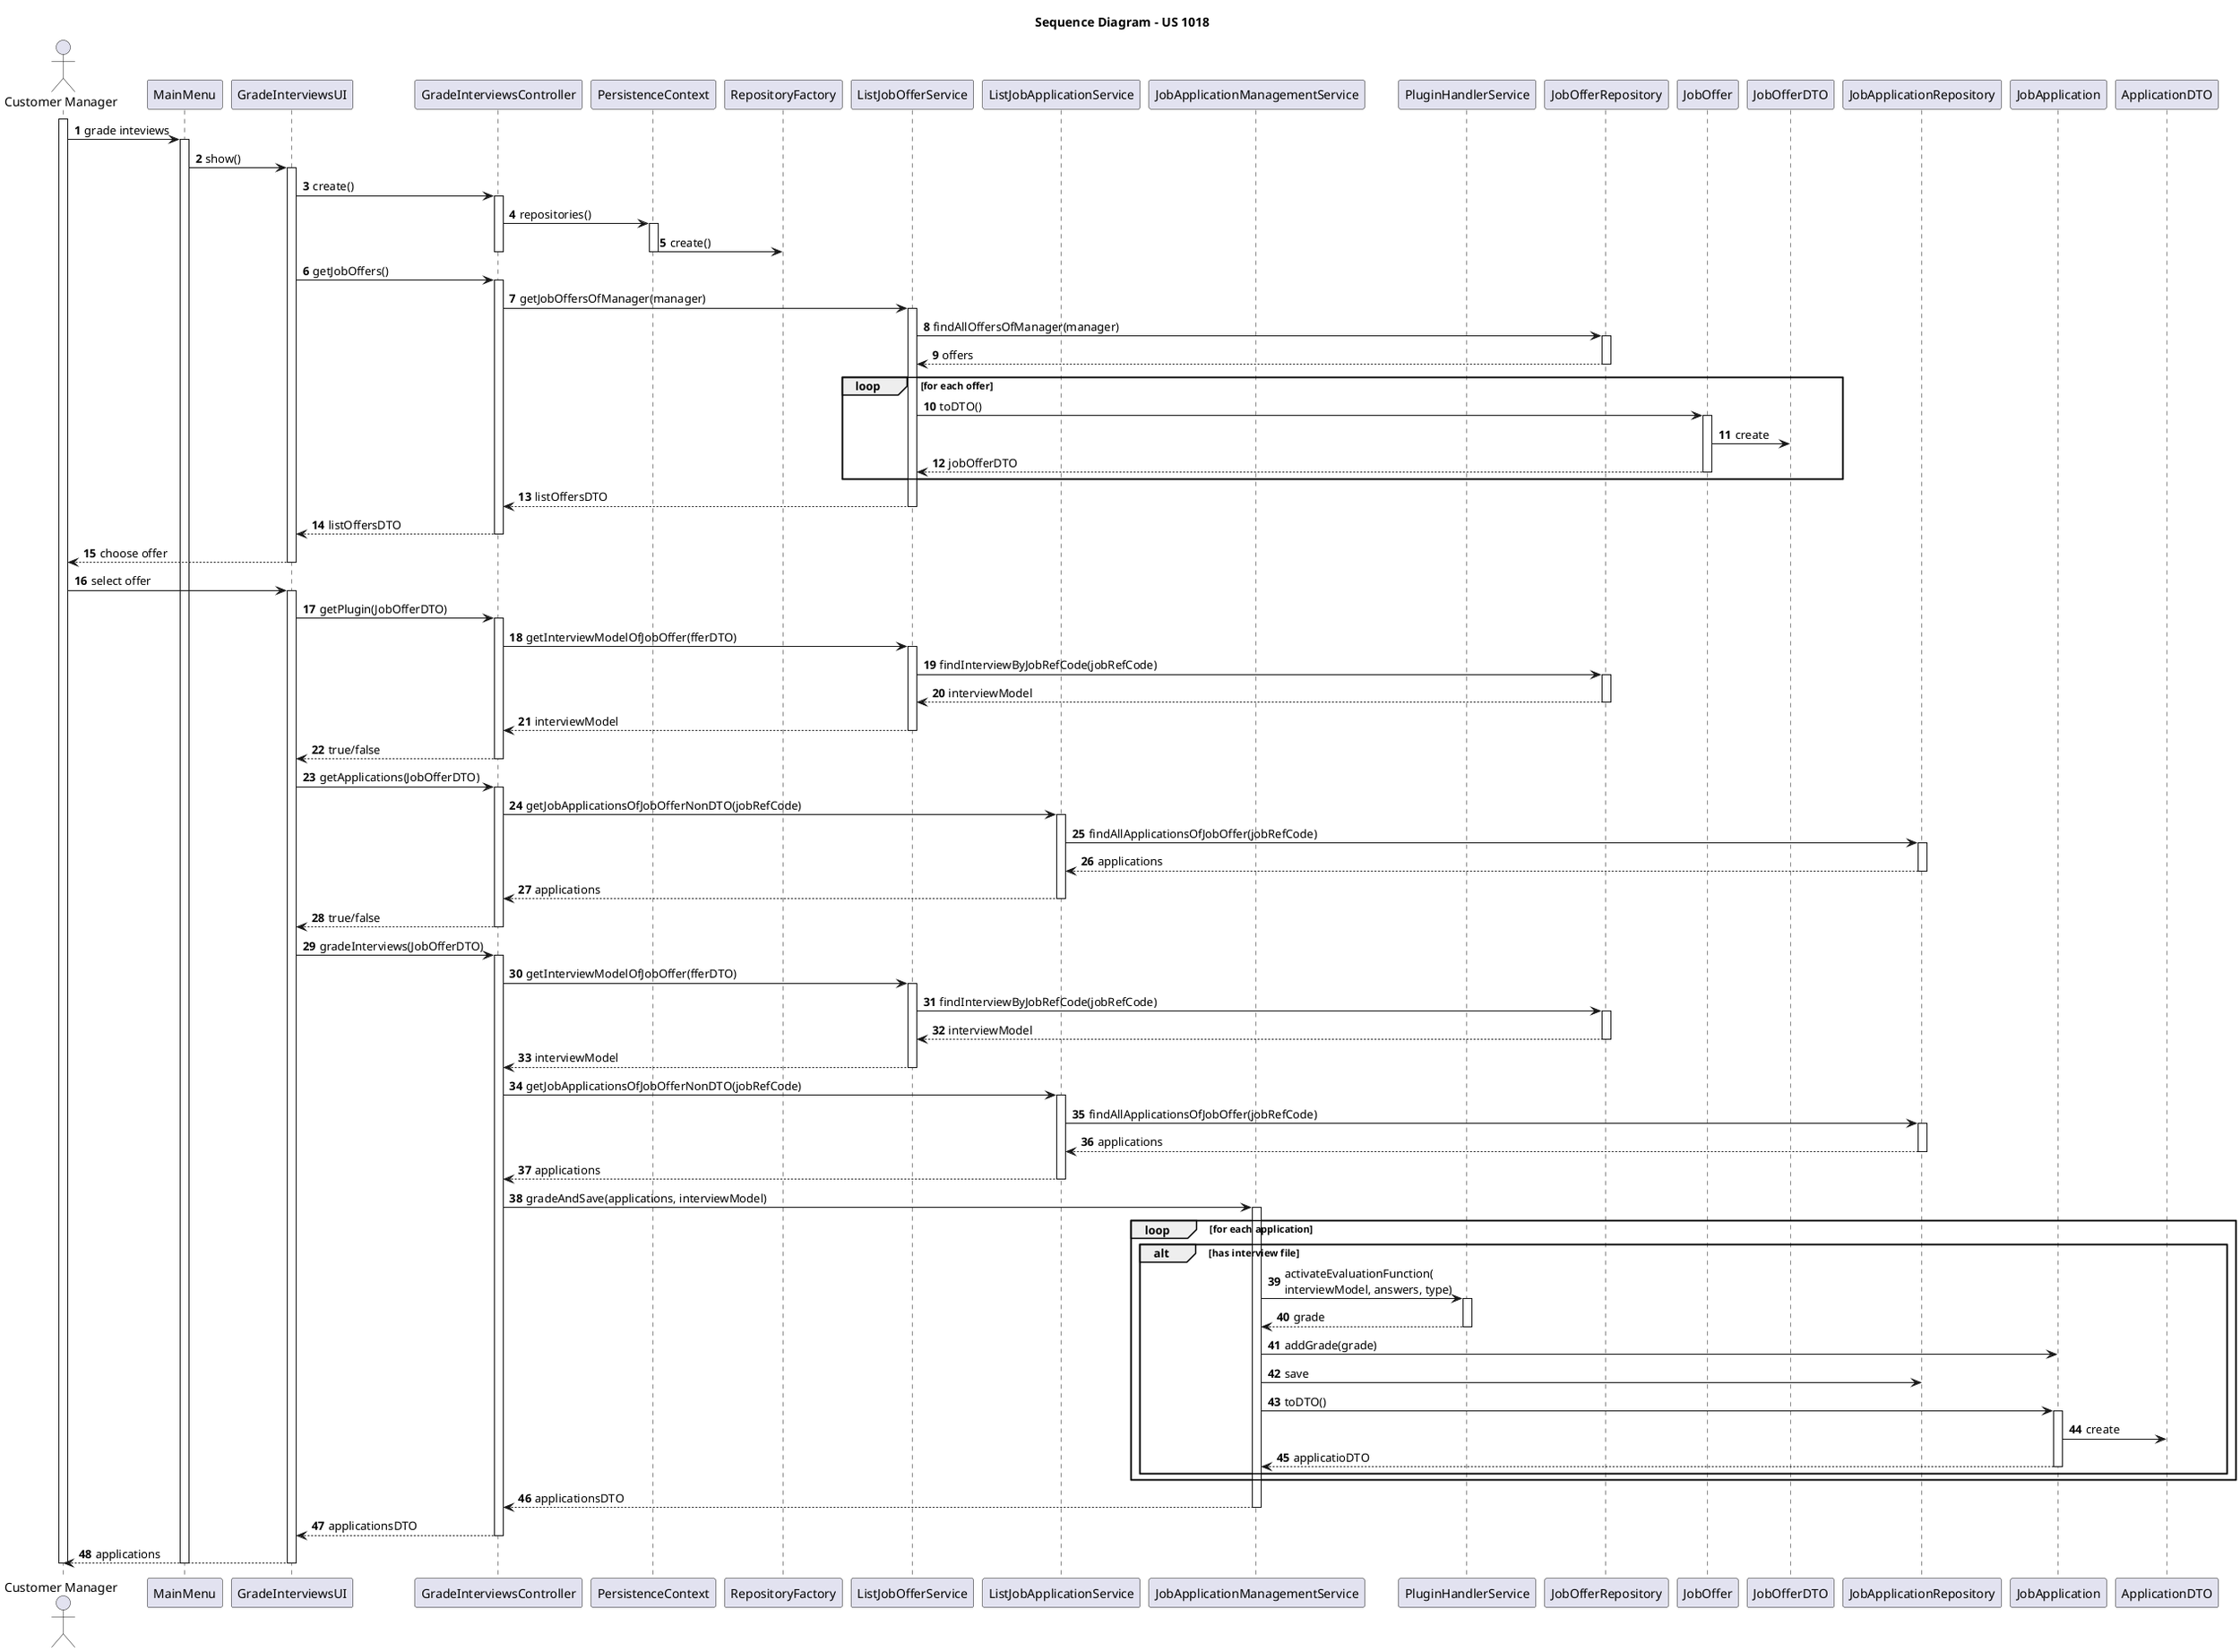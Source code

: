 @startuml US1018_SD
'https://plantuml.com/sequence-diagram

title Sequence Diagram - US 1018

autonumber

actor "Customer Manager"					as cm
participant MainMenu						as mm
participant GradeInterviewsUI				as ui
participant GradeInterviewsController		as ctrl
participant PersistenceContext				as persistence
participant RepositoryFactory				as repo
participant ListJobOfferService				as offerservice
participant ListJobApplicationService		as listappservice
participant JobApplicationManagementService	as appservice
participant PluginHandlerService			as pluginservice
participant JobOfferRepository				as offerrepo
participant JobOffer						as offer
participant JobOfferDTO						as offerdto
participant JobApplicationRepository		as apprepo
participant JobApplication					as app
participant ApplicationDTO					as appdto

activate cm

	cm -> mm : grade inteviews

	activate mm

		mm -> ui : show()

		activate ui

			ui -> ctrl : create()

			activate ctrl
				
				ctrl -> persistence : repositories()

				activate persistence
					persistence -> repo : create()
				deactivate persistence

			deactivate ctrl

			ui -> ctrl : getJobOffers()

			activate ctrl

				ctrl -> offerservice : getJobOffersOfManager(manager)

				activate offerservice

					offerservice -> offerrepo : findAllOffersOfManager(manager)

					activate offerrepo
						offerrepo --> offerservice : offers
					deactivate offerrepo
				
					loop for each offer

						offerservice -> offer : toDTO()

						activate offer
							offer -> offerdto : create
							offer --> offerservice : jobOfferDTO
						deactivate offer
					
					end

					offerservice --> ctrl : listOffersDTO
				
				deactivate offerservice

				ctrl --> ui : listOffersDTO

			deactivate ctrl

			ui --> cm : choose offer

		deactivate ui

		cm -> ui : select offer

		activate ui

			ui -> ctrl : getPlugin(JobOfferDTO)

			activate ctrl

				ctrl -> offerservice : getInterviewModelOfJobOffer(fferDTO)

				activate offerservice

					offerservice -> offerrepo : findInterviewByJobRefCode(jobRefCode)

					activate offerrepo
						offerrepo --> offerservice : interviewModel
					deactivate offerrepo

					offerservice --> ctrl : interviewModel

				deactivate offerservice
			
				ctrl --> ui : true/false

			deactivate ctrl

			ui -> ctrl : getApplications(JobOfferDTO)
			
			activate ctrl

				ctrl -> listappservice : getJobApplicationsOfJobOfferNonDTO(jobRefCode)

				activate listappservice

					listappservice -> apprepo : findAllApplicationsOfJobOffer(jobRefCode)

					activate apprepo
						apprepo --> listappservice : applications
					deactivate apprepo
			
					listappservice --> ctrl: applications
				
				deactivate listappservice

				ctrl --> ui : true/false

			deactivate ctrl

			ui -> ctrl : gradeInterviews(JobOfferDTO)

			activate ctrl

				ctrl -> offerservice : getInterviewModelOfJobOffer(fferDTO)

				activate offerservice

					offerservice -> offerrepo : findInterviewByJobRefCode(jobRefCode)

					activate offerrepo
						offerrepo --> offerservice : interviewModel
					deactivate offerrepo

					offerservice --> ctrl : interviewModel

				deactivate offerservice

				ctrl -> listappservice : getJobApplicationsOfJobOfferNonDTO(jobRefCode)

				activate listappservice

					listappservice -> apprepo : findAllApplicationsOfJobOffer(jobRefCode)

					activate apprepo
						apprepo --> listappservice : applications
					deactivate apprepo
			
					listappservice --> ctrl: applications
				
				deactivate listappservice

				ctrl -> appservice : gradeAndSave(applications, interviewModel)
				
				activate appservice

					loop for each application

						alt has interview file

							appservice -> pluginservice : activateEvaluationFunction(\ninterviewModel, answers, type)

							activate pluginservice
								pluginservice --> appservice : grade
							deactivate pluginservice

								appservice -> app : addGrade(grade)
								appservice -> apprepo : save

							appservice -> app : toDTO()

							activate app
								app -> appdto : create
								app --> appservice : applicatioDTO
							deactivate app

						end

					end
				
					appservice --> ctrl : applicationsDTO
				
				deactivate appservice

				ctrl --> ui : applicationsDTO

			deactivate ctrl

			ui --> cm : applications

		deactivate ui

	deactivate mm

deactivate cm

@enduml